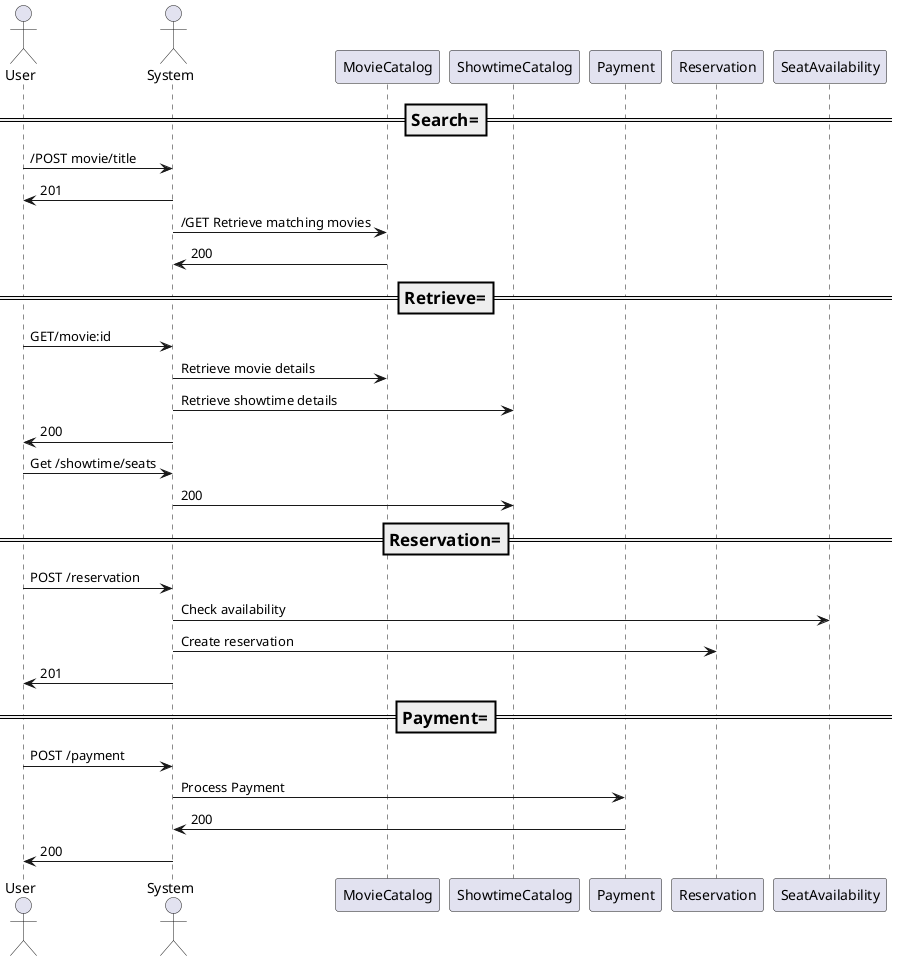 @startuml
Actor User
Actor System

participant MovieCatalog
participant ShowtimeCatalog
participant Payment
participant Reservation
participant SeatAvailability

===Search===
User -> System : /POST movie/title 
System-> User : 201
System -> MovieCatalog :/GET Retrieve matching movies
MovieCatalog -> System : 200

===Retrieve===
User -> System: GET/movie:id
System -> MovieCatalog: Retrieve movie details
System -> ShowtimeCatalog: Retrieve showtime details
System -> User: 200

User -> System: Get /showtime/seats
System -> ShowtimeCatalog: 200

===Reservation===
User-> System: POST /reservation
System -> SeatAvailability: Check availability
System -> Reservation: Create reservation
System -> User: 201 

===Payment===
User -> System: POST /payment
System -> Payment: Process Payment
Payment -> System: 200
System -> User: 200
@enduml